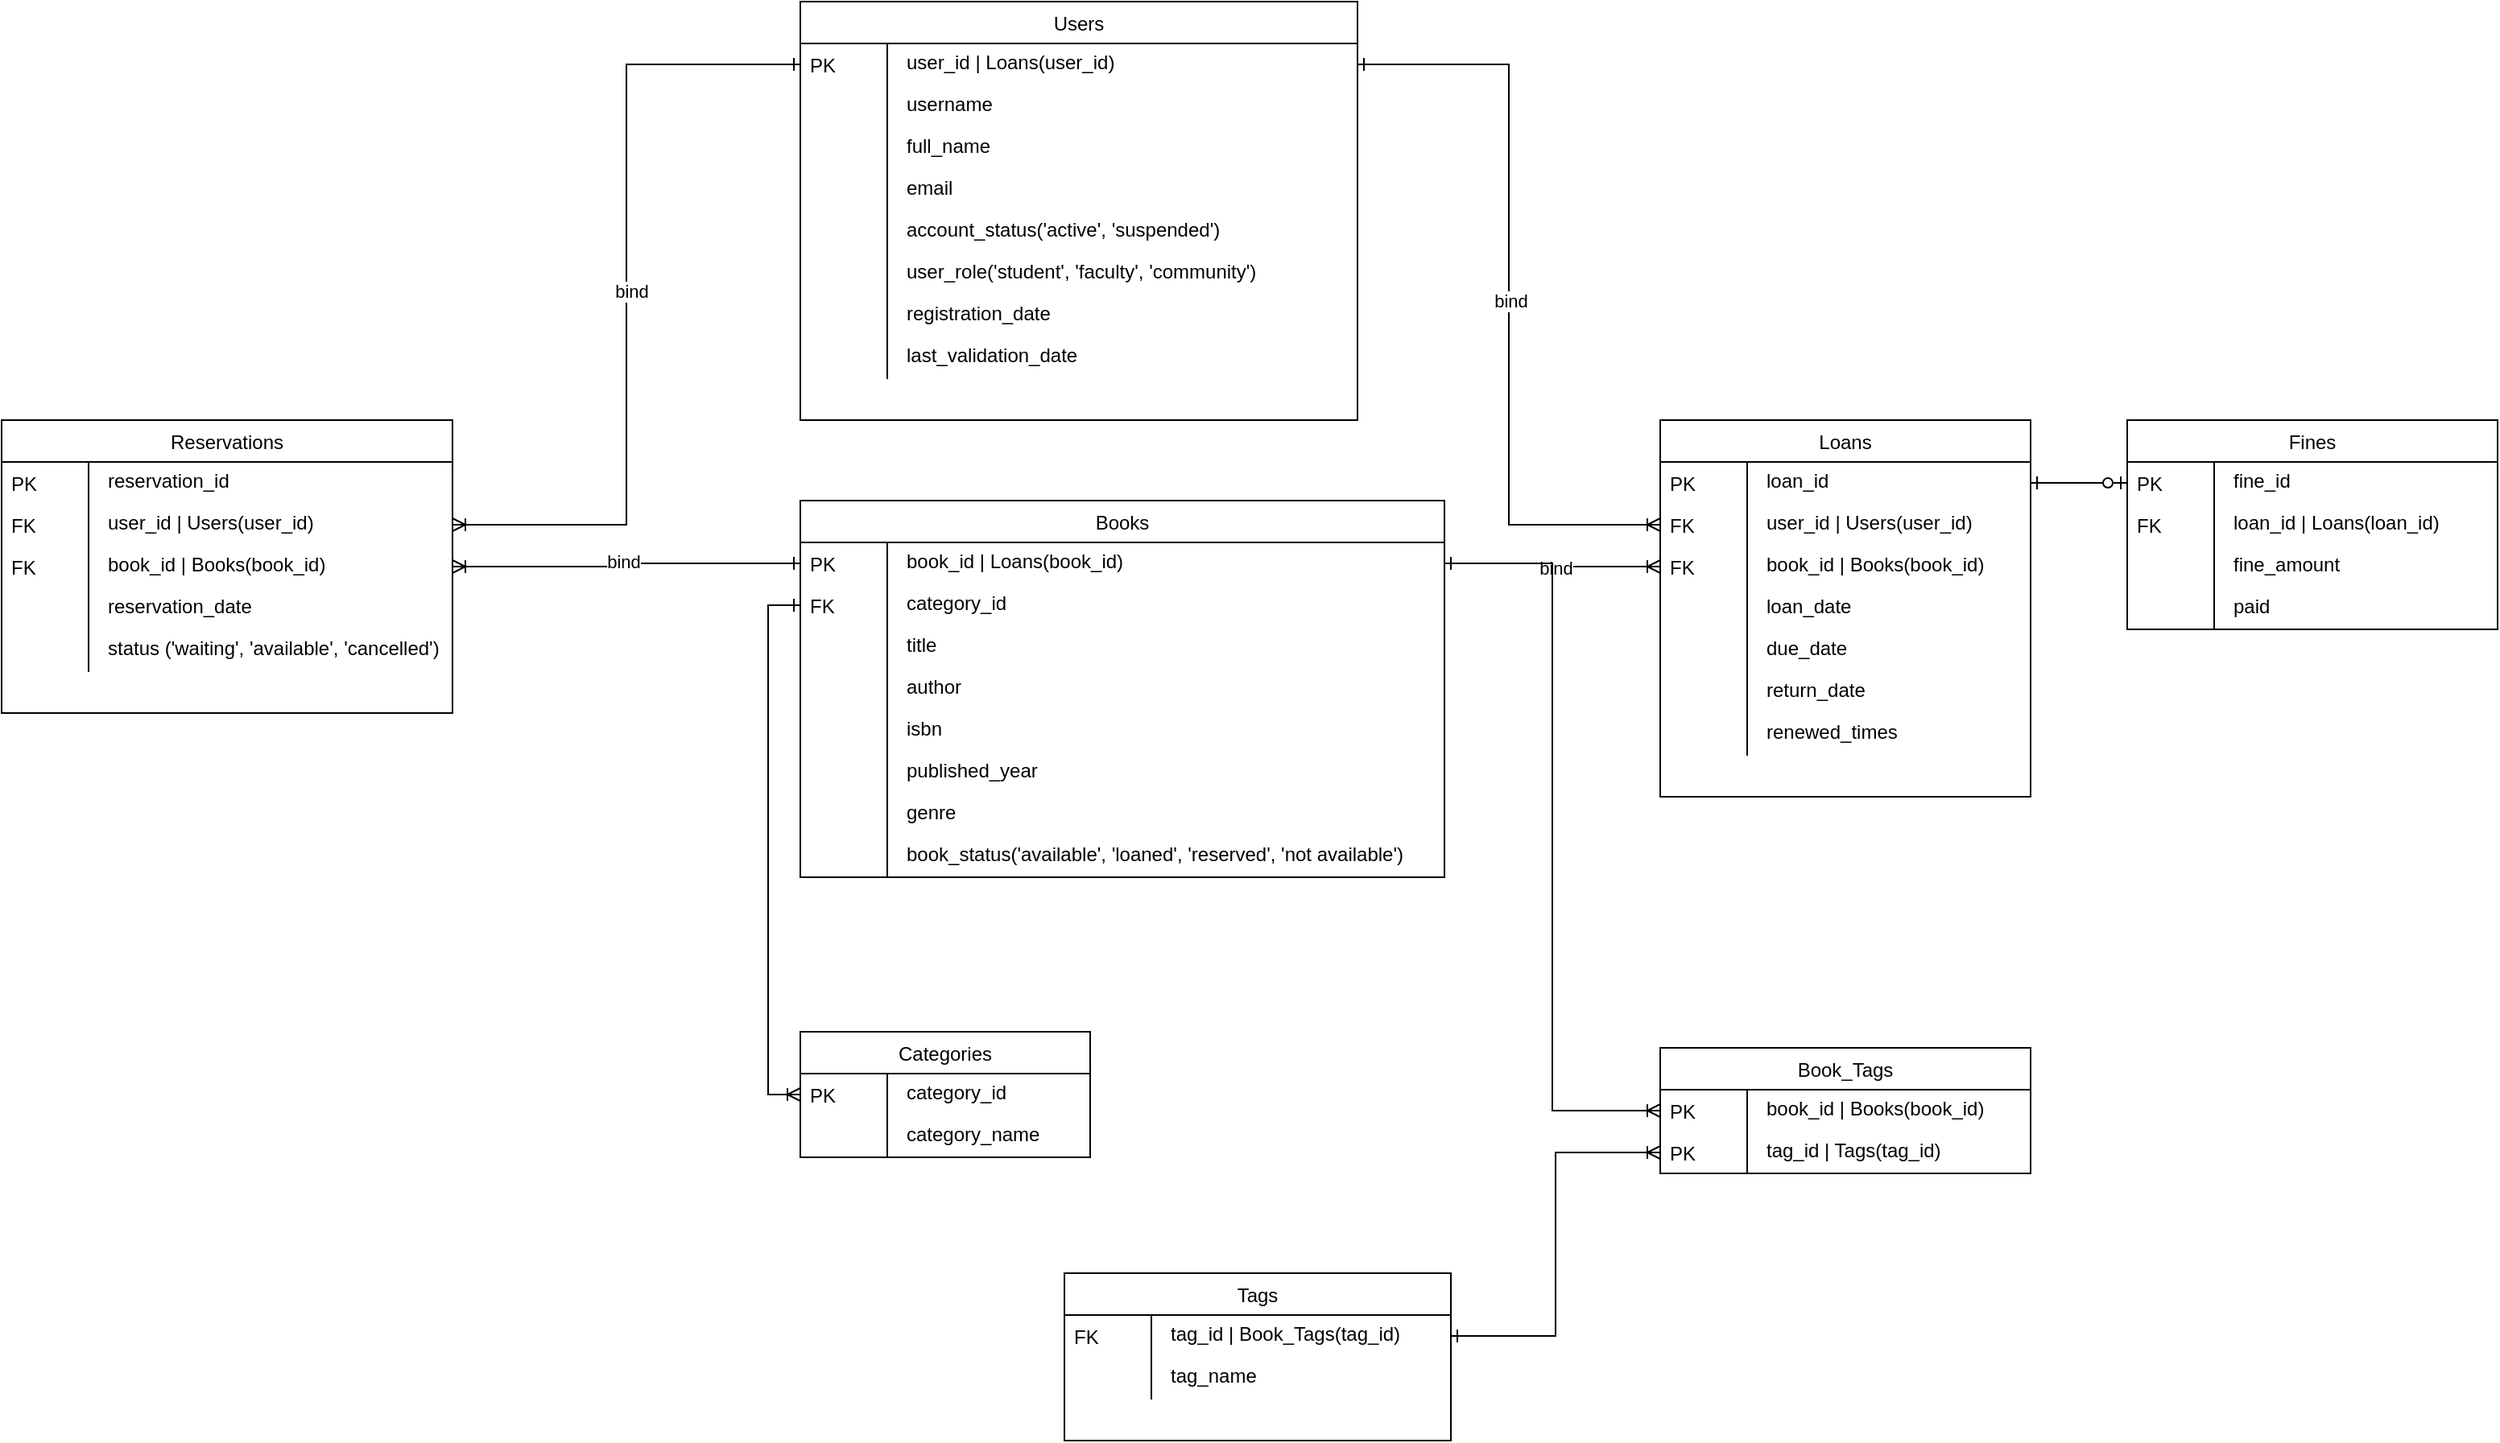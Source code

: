 <mxfile version="22.1.4" type="github">
  <diagram name="Page-1" id="wPOBaZBZE7tNI7YUTWre">
    <mxGraphModel dx="2874" dy="1925" grid="1" gridSize="10" guides="1" tooltips="1" connect="1" arrows="1" fold="1" page="1" pageScale="1" pageWidth="850" pageHeight="1100" math="0" shadow="0">
      <root>
        <mxCell id="0" />
        <mxCell id="1" parent="0" />
        <mxCell id="IFfx8L1EMS8ojiexpwJk-1" value="Users" style="swimlane;fontStyle=0;childLayout=stackLayout;horizontal=1;startSize=26;fillColor=default;horizontalStack=0;resizeParent=1;resizeLast=0;collapsible=1;marginBottom=0;swimlaneFillColor=default;align=center;" parent="1" vertex="1">
          <mxGeometry x="556" y="80" width="346" height="260" as="geometry" />
        </mxCell>
        <mxCell id="IFfx8L1EMS8ojiexpwJk-2" value="user_id | Loans(user_id)" style="shape=partialRectangle;top=0;left=0;right=0;bottom=0;align=left;verticalAlign=top;spacingTop=-2;fillColor=none;spacingLeft=64;spacingRight=4;overflow=hidden;rotatable=0;points=[[0,0.5],[1,0.5]];portConstraint=eastwest;dropTarget=0;" parent="IFfx8L1EMS8ojiexpwJk-1" vertex="1">
          <mxGeometry y="26" width="346" height="26" as="geometry" />
        </mxCell>
        <mxCell id="IFfx8L1EMS8ojiexpwJk-3" value="PK" style="shape=partialRectangle;top=0;left=0;bottom=0;fillColor=none;align=left;verticalAlign=middle;spacingLeft=4;spacingRight=4;overflow=hidden;rotatable=180;points=[];portConstraint=eastwest;part=1;" parent="IFfx8L1EMS8ojiexpwJk-2" vertex="1" connectable="0">
          <mxGeometry width="54" height="26" as="geometry" />
        </mxCell>
        <mxCell id="IFfx8L1EMS8ojiexpwJk-4" value="username" style="shape=partialRectangle;top=0;left=0;right=0;bottom=0;align=left;verticalAlign=top;spacingTop=-2;fillColor=none;spacingLeft=64;spacingRight=4;overflow=hidden;rotatable=0;points=[[0,0.5],[1,0.5]];portConstraint=eastwest;dropTarget=0;" parent="IFfx8L1EMS8ojiexpwJk-1" vertex="1">
          <mxGeometry y="52" width="346" height="26" as="geometry" />
        </mxCell>
        <mxCell id="IFfx8L1EMS8ojiexpwJk-5" value="" style="shape=partialRectangle;top=0;left=0;bottom=0;fillColor=none;align=left;verticalAlign=middle;spacingLeft=4;spacingRight=4;overflow=hidden;rotatable=180;points=[];portConstraint=eastwest;part=1;" parent="IFfx8L1EMS8ojiexpwJk-4" vertex="1" connectable="0">
          <mxGeometry width="54" height="26" as="geometry" />
        </mxCell>
        <mxCell id="IFfx8L1EMS8ojiexpwJk-6" value="full_name" style="shape=partialRectangle;top=0;left=0;right=0;bottom=0;align=left;verticalAlign=top;spacingTop=-2;fillColor=none;spacingLeft=64;spacingRight=4;overflow=hidden;rotatable=0;points=[[0,0.5],[1,0.5]];portConstraint=eastwest;dropTarget=0;" parent="IFfx8L1EMS8ojiexpwJk-1" vertex="1">
          <mxGeometry y="78" width="346" height="26" as="geometry" />
        </mxCell>
        <mxCell id="IFfx8L1EMS8ojiexpwJk-7" value="" style="shape=partialRectangle;top=0;left=0;bottom=0;fillColor=none;align=left;verticalAlign=middle;spacingLeft=4;spacingRight=4;overflow=hidden;rotatable=180;points=[];portConstraint=eastwest;part=1;" parent="IFfx8L1EMS8ojiexpwJk-6" vertex="1" connectable="0">
          <mxGeometry width="54" height="26" as="geometry" />
        </mxCell>
        <mxCell id="IFfx8L1EMS8ojiexpwJk-8" value="email" style="shape=partialRectangle;top=0;left=0;right=0;bottom=0;align=left;verticalAlign=top;spacingTop=-2;fillColor=none;spacingLeft=64;spacingRight=4;overflow=hidden;rotatable=0;points=[[0,0.5],[1,0.5]];portConstraint=eastwest;dropTarget=0;" parent="IFfx8L1EMS8ojiexpwJk-1" vertex="1">
          <mxGeometry y="104" width="346" height="26" as="geometry" />
        </mxCell>
        <mxCell id="IFfx8L1EMS8ojiexpwJk-9" value="" style="shape=partialRectangle;top=0;left=0;bottom=0;fillColor=none;align=left;verticalAlign=middle;spacingLeft=4;spacingRight=4;overflow=hidden;rotatable=180;points=[];portConstraint=eastwest;part=1;" parent="IFfx8L1EMS8ojiexpwJk-8" vertex="1" connectable="0">
          <mxGeometry width="54" height="26" as="geometry" />
        </mxCell>
        <mxCell id="IFfx8L1EMS8ojiexpwJk-10" value="account_status(&#39;active&#39;, &#39;suspended&#39;)" style="shape=partialRectangle;top=0;left=0;right=0;bottom=0;align=left;verticalAlign=top;spacingTop=-2;fillColor=none;spacingLeft=64;spacingRight=4;overflow=hidden;rotatable=0;points=[[0,0.5],[1,0.5]];portConstraint=eastwest;dropTarget=0;" parent="IFfx8L1EMS8ojiexpwJk-1" vertex="1">
          <mxGeometry y="130" width="346" height="26" as="geometry" />
        </mxCell>
        <mxCell id="IFfx8L1EMS8ojiexpwJk-11" value="" style="shape=partialRectangle;top=0;left=0;bottom=0;fillColor=none;align=left;verticalAlign=middle;spacingLeft=4;spacingRight=4;overflow=hidden;rotatable=180;points=[];portConstraint=eastwest;part=1;" parent="IFfx8L1EMS8ojiexpwJk-10" vertex="1" connectable="0">
          <mxGeometry width="54" height="26" as="geometry" />
        </mxCell>
        <mxCell id="IFfx8L1EMS8ojiexpwJk-12" value="user_role(&#39;student&#39;, &#39;faculty&#39;, &#39;community&#39;)" style="shape=partialRectangle;top=0;left=0;right=0;bottom=0;align=left;verticalAlign=top;spacingTop=-2;fillColor=none;spacingLeft=64;spacingRight=4;overflow=hidden;rotatable=0;points=[[0,0.5],[1,0.5]];portConstraint=eastwest;dropTarget=0;" parent="IFfx8L1EMS8ojiexpwJk-1" vertex="1">
          <mxGeometry y="156" width="346" height="26" as="geometry" />
        </mxCell>
        <mxCell id="IFfx8L1EMS8ojiexpwJk-13" value="" style="shape=partialRectangle;top=0;left=0;bottom=0;fillColor=none;align=left;verticalAlign=middle;spacingLeft=4;spacingRight=4;overflow=hidden;rotatable=180;points=[];portConstraint=eastwest;part=1;" parent="IFfx8L1EMS8ojiexpwJk-12" vertex="1" connectable="0">
          <mxGeometry width="54" height="26" as="geometry" />
        </mxCell>
        <mxCell id="IFfx8L1EMS8ojiexpwJk-14" value="registration_date" style="shape=partialRectangle;top=0;left=0;right=0;bottom=0;align=left;verticalAlign=top;spacingTop=-2;fillColor=none;spacingLeft=64;spacingRight=4;overflow=hidden;rotatable=0;points=[[0,0.5],[1,0.5]];portConstraint=eastwest;dropTarget=0;" parent="IFfx8L1EMS8ojiexpwJk-1" vertex="1">
          <mxGeometry y="182" width="346" height="26" as="geometry" />
        </mxCell>
        <mxCell id="IFfx8L1EMS8ojiexpwJk-15" value="" style="shape=partialRectangle;top=0;left=0;bottom=0;fillColor=none;align=left;verticalAlign=middle;spacingLeft=4;spacingRight=4;overflow=hidden;rotatable=180;points=[];portConstraint=eastwest;part=1;" parent="IFfx8L1EMS8ojiexpwJk-14" vertex="1" connectable="0">
          <mxGeometry width="54" height="26" as="geometry" />
        </mxCell>
        <mxCell id="IFfx8L1EMS8ojiexpwJk-16" value="last_validation_date" style="shape=partialRectangle;top=0;left=0;right=0;bottom=0;align=left;verticalAlign=top;spacingTop=-2;fillColor=none;spacingLeft=64;spacingRight=4;overflow=hidden;rotatable=0;points=[[0,0.5],[1,0.5]];portConstraint=eastwest;dropTarget=0;" parent="IFfx8L1EMS8ojiexpwJk-1" vertex="1">
          <mxGeometry y="208" width="346" height="26" as="geometry" />
        </mxCell>
        <mxCell id="IFfx8L1EMS8ojiexpwJk-17" value="" style="shape=partialRectangle;top=0;left=0;bottom=0;fillColor=none;align=left;verticalAlign=middle;spacingLeft=4;spacingRight=4;overflow=hidden;rotatable=180;points=[];portConstraint=eastwest;part=1;" parent="IFfx8L1EMS8ojiexpwJk-16" vertex="1" connectable="0">
          <mxGeometry width="54" height="26" as="geometry" />
        </mxCell>
        <mxCell id="IFfx8L1EMS8ojiexpwJk-20" value="Books" style="swimlane;fontStyle=0;childLayout=stackLayout;horizontal=1;startSize=26;fillColor=default;horizontalStack=0;resizeParent=1;resizeLast=0;collapsible=1;marginBottom=0;swimlaneFillColor=default;align=center;" parent="1" vertex="1">
          <mxGeometry x="556" y="390" width="400" height="234" as="geometry" />
        </mxCell>
        <mxCell id="IFfx8L1EMS8ojiexpwJk-21" value="book_id | Loans(book_id)" style="shape=partialRectangle;top=0;left=0;right=0;bottom=0;align=left;verticalAlign=top;spacingTop=-2;fillColor=none;spacingLeft=64;spacingRight=4;overflow=hidden;rotatable=0;points=[[0,0.5],[1,0.5]];portConstraint=eastwest;dropTarget=0;" parent="IFfx8L1EMS8ojiexpwJk-20" vertex="1">
          <mxGeometry y="26" width="400" height="26" as="geometry" />
        </mxCell>
        <mxCell id="IFfx8L1EMS8ojiexpwJk-22" value="PK" style="shape=partialRectangle;top=0;left=0;bottom=0;fillColor=none;align=left;verticalAlign=middle;spacingLeft=4;spacingRight=4;overflow=hidden;rotatable=180;points=[];portConstraint=eastwest;part=1;" parent="IFfx8L1EMS8ojiexpwJk-21" vertex="1" connectable="0">
          <mxGeometry width="54" height="26" as="geometry" />
        </mxCell>
        <mxCell id="PrtX7hDFaPL1FRTSaG6n-14" value="category_id" style="shape=partialRectangle;top=0;left=0;right=0;bottom=0;align=left;verticalAlign=top;spacingTop=-2;fillColor=none;spacingLeft=64;spacingRight=4;overflow=hidden;rotatable=0;points=[[0,0.5],[1,0.5]];portConstraint=eastwest;dropTarget=0;" vertex="1" parent="IFfx8L1EMS8ojiexpwJk-20">
          <mxGeometry y="52" width="400" height="26" as="geometry" />
        </mxCell>
        <mxCell id="PrtX7hDFaPL1FRTSaG6n-15" value="FK" style="shape=partialRectangle;top=0;left=0;bottom=0;fillColor=none;align=left;verticalAlign=middle;spacingLeft=4;spacingRight=4;overflow=hidden;rotatable=180;points=[];portConstraint=eastwest;part=1;" vertex="1" connectable="0" parent="PrtX7hDFaPL1FRTSaG6n-14">
          <mxGeometry width="54" height="26" as="geometry" />
        </mxCell>
        <mxCell id="IFfx8L1EMS8ojiexpwJk-23" value="title" style="shape=partialRectangle;top=0;left=0;right=0;bottom=0;align=left;verticalAlign=top;spacingTop=-2;fillColor=none;spacingLeft=64;spacingRight=4;overflow=hidden;rotatable=0;points=[[0,0.5],[1,0.5]];portConstraint=eastwest;dropTarget=0;" parent="IFfx8L1EMS8ojiexpwJk-20" vertex="1">
          <mxGeometry y="78" width="400" height="26" as="geometry" />
        </mxCell>
        <mxCell id="IFfx8L1EMS8ojiexpwJk-24" value="" style="shape=partialRectangle;top=0;left=0;bottom=0;fillColor=none;align=left;verticalAlign=middle;spacingLeft=4;spacingRight=4;overflow=hidden;rotatable=180;points=[];portConstraint=eastwest;part=1;" parent="IFfx8L1EMS8ojiexpwJk-23" vertex="1" connectable="0">
          <mxGeometry width="54" height="26" as="geometry" />
        </mxCell>
        <mxCell id="IFfx8L1EMS8ojiexpwJk-25" value="author" style="shape=partialRectangle;top=0;left=0;right=0;bottom=0;align=left;verticalAlign=top;spacingTop=-2;fillColor=none;spacingLeft=64;spacingRight=4;overflow=hidden;rotatable=0;points=[[0,0.5],[1,0.5]];portConstraint=eastwest;dropTarget=0;" parent="IFfx8L1EMS8ojiexpwJk-20" vertex="1">
          <mxGeometry y="104" width="400" height="26" as="geometry" />
        </mxCell>
        <mxCell id="IFfx8L1EMS8ojiexpwJk-26" value="" style="shape=partialRectangle;top=0;left=0;bottom=0;fillColor=none;align=left;verticalAlign=middle;spacingLeft=4;spacingRight=4;overflow=hidden;rotatable=180;points=[];portConstraint=eastwest;part=1;" parent="IFfx8L1EMS8ojiexpwJk-25" vertex="1" connectable="0">
          <mxGeometry width="54" height="26" as="geometry" />
        </mxCell>
        <mxCell id="IFfx8L1EMS8ojiexpwJk-27" value="isbn" style="shape=partialRectangle;top=0;left=0;right=0;bottom=0;align=left;verticalAlign=top;spacingTop=-2;fillColor=none;spacingLeft=64;spacingRight=4;overflow=hidden;rotatable=0;points=[[0,0.5],[1,0.5]];portConstraint=eastwest;dropTarget=0;" parent="IFfx8L1EMS8ojiexpwJk-20" vertex="1">
          <mxGeometry y="130" width="400" height="26" as="geometry" />
        </mxCell>
        <mxCell id="IFfx8L1EMS8ojiexpwJk-28" value="" style="shape=partialRectangle;top=0;left=0;bottom=0;fillColor=none;align=left;verticalAlign=middle;spacingLeft=4;spacingRight=4;overflow=hidden;rotatable=180;points=[];portConstraint=eastwest;part=1;" parent="IFfx8L1EMS8ojiexpwJk-27" vertex="1" connectable="0">
          <mxGeometry width="54" height="26" as="geometry" />
        </mxCell>
        <mxCell id="IFfx8L1EMS8ojiexpwJk-29" value="published_year" style="shape=partialRectangle;top=0;left=0;right=0;bottom=0;align=left;verticalAlign=top;spacingTop=-2;fillColor=none;spacingLeft=64;spacingRight=4;overflow=hidden;rotatable=0;points=[[0,0.5],[1,0.5]];portConstraint=eastwest;dropTarget=0;" parent="IFfx8L1EMS8ojiexpwJk-20" vertex="1">
          <mxGeometry y="156" width="400" height="26" as="geometry" />
        </mxCell>
        <mxCell id="IFfx8L1EMS8ojiexpwJk-30" value="" style="shape=partialRectangle;top=0;left=0;bottom=0;fillColor=none;align=left;verticalAlign=middle;spacingLeft=4;spacingRight=4;overflow=hidden;rotatable=180;points=[];portConstraint=eastwest;part=1;" parent="IFfx8L1EMS8ojiexpwJk-29" vertex="1" connectable="0">
          <mxGeometry width="54" height="26" as="geometry" />
        </mxCell>
        <mxCell id="IFfx8L1EMS8ojiexpwJk-31" value="genre" style="shape=partialRectangle;top=0;left=0;right=0;bottom=0;align=left;verticalAlign=top;spacingTop=-2;fillColor=none;spacingLeft=64;spacingRight=4;overflow=hidden;rotatable=0;points=[[0,0.5],[1,0.5]];portConstraint=eastwest;dropTarget=0;" parent="IFfx8L1EMS8ojiexpwJk-20" vertex="1">
          <mxGeometry y="182" width="400" height="26" as="geometry" />
        </mxCell>
        <mxCell id="IFfx8L1EMS8ojiexpwJk-32" value="" style="shape=partialRectangle;top=0;left=0;bottom=0;fillColor=none;align=left;verticalAlign=middle;spacingLeft=4;spacingRight=4;overflow=hidden;rotatable=180;points=[];portConstraint=eastwest;part=1;" parent="IFfx8L1EMS8ojiexpwJk-31" vertex="1" connectable="0">
          <mxGeometry width="54" height="26" as="geometry" />
        </mxCell>
        <mxCell id="IFfx8L1EMS8ojiexpwJk-33" value="book_status(&#39;available&#39;, &#39;loaned&#39;, &#39;reserved&#39;, &#39;not available&#39;)" style="shape=partialRectangle;top=0;left=0;right=0;bottom=0;align=left;verticalAlign=top;spacingTop=-2;fillColor=none;spacingLeft=64;spacingRight=4;overflow=hidden;rotatable=0;points=[[0,0.5],[1,0.5]];portConstraint=eastwest;dropTarget=0;" parent="IFfx8L1EMS8ojiexpwJk-20" vertex="1">
          <mxGeometry y="208" width="400" height="26" as="geometry" />
        </mxCell>
        <mxCell id="IFfx8L1EMS8ojiexpwJk-34" value="" style="shape=partialRectangle;top=0;left=0;bottom=0;fillColor=none;align=left;verticalAlign=middle;spacingLeft=4;spacingRight=4;overflow=hidden;rotatable=180;points=[];portConstraint=eastwest;part=1;" parent="IFfx8L1EMS8ojiexpwJk-33" vertex="1" connectable="0">
          <mxGeometry width="54" height="26" as="geometry" />
        </mxCell>
        <mxCell id="IFfx8L1EMS8ojiexpwJk-37" value="Loans" style="swimlane;fontStyle=0;childLayout=stackLayout;horizontal=1;startSize=26;fillColor=default;horizontalStack=0;resizeParent=1;resizeLast=0;collapsible=1;marginBottom=0;swimlaneFillColor=default;align=center;" parent="1" vertex="1">
          <mxGeometry x="1090" y="340" width="230" height="234" as="geometry" />
        </mxCell>
        <mxCell id="IFfx8L1EMS8ojiexpwJk-38" value="loan_id" style="shape=partialRectangle;top=0;left=0;right=0;bottom=0;align=left;verticalAlign=top;spacingTop=-2;fillColor=none;spacingLeft=64;spacingRight=4;overflow=hidden;rotatable=0;points=[[0,0.5],[1,0.5]];portConstraint=eastwest;dropTarget=0;" parent="IFfx8L1EMS8ojiexpwJk-37" vertex="1">
          <mxGeometry y="26" width="230" height="26" as="geometry" />
        </mxCell>
        <mxCell id="IFfx8L1EMS8ojiexpwJk-39" value="PK" style="shape=partialRectangle;top=0;left=0;bottom=0;fillColor=none;align=left;verticalAlign=middle;spacingLeft=4;spacingRight=4;overflow=hidden;rotatable=180;points=[];portConstraint=eastwest;part=1;" parent="IFfx8L1EMS8ojiexpwJk-38" vertex="1" connectable="0">
          <mxGeometry width="54" height="26" as="geometry" />
        </mxCell>
        <mxCell id="IFfx8L1EMS8ojiexpwJk-40" value="user_id | Users(user_id)" style="shape=partialRectangle;top=0;left=0;right=0;bottom=0;align=left;verticalAlign=top;spacingTop=-2;fillColor=none;spacingLeft=64;spacingRight=4;overflow=hidden;rotatable=0;points=[[0,0.5],[1,0.5]];portConstraint=eastwest;dropTarget=0;" parent="IFfx8L1EMS8ojiexpwJk-37" vertex="1">
          <mxGeometry y="52" width="230" height="26" as="geometry" />
        </mxCell>
        <mxCell id="IFfx8L1EMS8ojiexpwJk-41" value="FK" style="shape=partialRectangle;top=0;left=0;bottom=0;fillColor=none;align=left;verticalAlign=middle;spacingLeft=4;spacingRight=4;overflow=hidden;rotatable=180;points=[];portConstraint=eastwest;part=1;" parent="IFfx8L1EMS8ojiexpwJk-40" vertex="1" connectable="0">
          <mxGeometry width="54" height="26" as="geometry" />
        </mxCell>
        <mxCell id="IFfx8L1EMS8ojiexpwJk-42" value="book_id | Books(book_id)" style="shape=partialRectangle;top=0;left=0;right=0;bottom=0;align=left;verticalAlign=top;spacingTop=-2;fillColor=none;spacingLeft=64;spacingRight=4;overflow=hidden;rotatable=0;points=[[0,0.5],[1,0.5]];portConstraint=eastwest;dropTarget=0;" parent="IFfx8L1EMS8ojiexpwJk-37" vertex="1">
          <mxGeometry y="78" width="230" height="26" as="geometry" />
        </mxCell>
        <mxCell id="IFfx8L1EMS8ojiexpwJk-43" value="FK" style="shape=partialRectangle;top=0;left=0;bottom=0;fillColor=none;align=left;verticalAlign=middle;spacingLeft=4;spacingRight=4;overflow=hidden;rotatable=180;points=[];portConstraint=eastwest;part=1;" parent="IFfx8L1EMS8ojiexpwJk-42" vertex="1" connectable="0">
          <mxGeometry width="54" height="26" as="geometry" />
        </mxCell>
        <mxCell id="IFfx8L1EMS8ojiexpwJk-44" value="loan_date" style="shape=partialRectangle;top=0;left=0;right=0;bottom=0;align=left;verticalAlign=top;spacingTop=-2;fillColor=none;spacingLeft=64;spacingRight=4;overflow=hidden;rotatable=0;points=[[0,0.5],[1,0.5]];portConstraint=eastwest;dropTarget=0;" parent="IFfx8L1EMS8ojiexpwJk-37" vertex="1">
          <mxGeometry y="104" width="230" height="26" as="geometry" />
        </mxCell>
        <mxCell id="IFfx8L1EMS8ojiexpwJk-45" value="" style="shape=partialRectangle;top=0;left=0;bottom=0;fillColor=none;align=left;verticalAlign=middle;spacingLeft=4;spacingRight=4;overflow=hidden;rotatable=180;points=[];portConstraint=eastwest;part=1;" parent="IFfx8L1EMS8ojiexpwJk-44" vertex="1" connectable="0">
          <mxGeometry width="54" height="26" as="geometry" />
        </mxCell>
        <mxCell id="IFfx8L1EMS8ojiexpwJk-46" value="due_date" style="shape=partialRectangle;top=0;left=0;right=0;bottom=0;align=left;verticalAlign=top;spacingTop=-2;fillColor=none;spacingLeft=64;spacingRight=4;overflow=hidden;rotatable=0;points=[[0,0.5],[1,0.5]];portConstraint=eastwest;dropTarget=0;" parent="IFfx8L1EMS8ojiexpwJk-37" vertex="1">
          <mxGeometry y="130" width="230" height="26" as="geometry" />
        </mxCell>
        <mxCell id="IFfx8L1EMS8ojiexpwJk-47" value="" style="shape=partialRectangle;top=0;left=0;bottom=0;fillColor=none;align=left;verticalAlign=middle;spacingLeft=4;spacingRight=4;overflow=hidden;rotatable=180;points=[];portConstraint=eastwest;part=1;" parent="IFfx8L1EMS8ojiexpwJk-46" vertex="1" connectable="0">
          <mxGeometry width="54" height="26" as="geometry" />
        </mxCell>
        <mxCell id="IFfx8L1EMS8ojiexpwJk-48" value="return_date" style="shape=partialRectangle;top=0;left=0;right=0;bottom=0;align=left;verticalAlign=top;spacingTop=-2;fillColor=none;spacingLeft=64;spacingRight=4;overflow=hidden;rotatable=0;points=[[0,0.5],[1,0.5]];portConstraint=eastwest;dropTarget=0;" parent="IFfx8L1EMS8ojiexpwJk-37" vertex="1">
          <mxGeometry y="156" width="230" height="26" as="geometry" />
        </mxCell>
        <mxCell id="IFfx8L1EMS8ojiexpwJk-49" value="" style="shape=partialRectangle;top=0;left=0;bottom=0;fillColor=none;align=left;verticalAlign=middle;spacingLeft=4;spacingRight=4;overflow=hidden;rotatable=180;points=[];portConstraint=eastwest;part=1;" parent="IFfx8L1EMS8ojiexpwJk-48" vertex="1" connectable="0">
          <mxGeometry width="54" height="26" as="geometry" />
        </mxCell>
        <mxCell id="IFfx8L1EMS8ojiexpwJk-50" value="renewed_times" style="shape=partialRectangle;top=0;left=0;right=0;bottom=0;align=left;verticalAlign=top;spacingTop=-2;fillColor=none;spacingLeft=64;spacingRight=4;overflow=hidden;rotatable=0;points=[[0,0.5],[1,0.5]];portConstraint=eastwest;dropTarget=0;" parent="IFfx8L1EMS8ojiexpwJk-37" vertex="1">
          <mxGeometry y="182" width="230" height="26" as="geometry" />
        </mxCell>
        <mxCell id="IFfx8L1EMS8ojiexpwJk-51" value="" style="shape=partialRectangle;top=0;left=0;bottom=0;fillColor=none;align=left;verticalAlign=middle;spacingLeft=4;spacingRight=4;overflow=hidden;rotatable=180;points=[];portConstraint=eastwest;part=1;" parent="IFfx8L1EMS8ojiexpwJk-50" vertex="1" connectable="0">
          <mxGeometry width="54" height="26" as="geometry" />
        </mxCell>
        <mxCell id="IFfx8L1EMS8ojiexpwJk-54" value="Reservations" style="swimlane;fontStyle=0;childLayout=stackLayout;horizontal=1;startSize=26;fillColor=default;horizontalStack=0;resizeParent=1;resizeLast=0;collapsible=1;marginBottom=0;swimlaneFillColor=default;align=center;" parent="1" vertex="1">
          <mxGeometry x="60" y="340" width="280" height="182" as="geometry" />
        </mxCell>
        <mxCell id="IFfx8L1EMS8ojiexpwJk-55" value="reservation_id" style="shape=partialRectangle;top=0;left=0;right=0;bottom=0;align=left;verticalAlign=top;spacingTop=-2;fillColor=none;spacingLeft=64;spacingRight=4;overflow=hidden;rotatable=0;points=[[0,0.5],[1,0.5]];portConstraint=eastwest;dropTarget=0;" parent="IFfx8L1EMS8ojiexpwJk-54" vertex="1">
          <mxGeometry y="26" width="280" height="26" as="geometry" />
        </mxCell>
        <mxCell id="IFfx8L1EMS8ojiexpwJk-56" value="PK" style="shape=partialRectangle;top=0;left=0;bottom=0;fillColor=none;align=left;verticalAlign=middle;spacingLeft=4;spacingRight=4;overflow=hidden;rotatable=180;points=[];portConstraint=eastwest;part=1;" parent="IFfx8L1EMS8ojiexpwJk-55" vertex="1" connectable="0">
          <mxGeometry width="54" height="26" as="geometry" />
        </mxCell>
        <mxCell id="IFfx8L1EMS8ojiexpwJk-57" value="user_id | Users(user_id)" style="shape=partialRectangle;top=0;left=0;right=0;bottom=0;align=left;verticalAlign=top;spacingTop=-2;fillColor=none;spacingLeft=64;spacingRight=4;overflow=hidden;rotatable=0;points=[[0,0.5],[1,0.5]];portConstraint=eastwest;dropTarget=0;" parent="IFfx8L1EMS8ojiexpwJk-54" vertex="1">
          <mxGeometry y="52" width="280" height="26" as="geometry" />
        </mxCell>
        <mxCell id="IFfx8L1EMS8ojiexpwJk-58" value="FK" style="shape=partialRectangle;top=0;left=0;bottom=0;fillColor=none;align=left;verticalAlign=middle;spacingLeft=4;spacingRight=4;overflow=hidden;rotatable=180;points=[];portConstraint=eastwest;part=1;" parent="IFfx8L1EMS8ojiexpwJk-57" vertex="1" connectable="0">
          <mxGeometry width="54" height="26" as="geometry" />
        </mxCell>
        <mxCell id="IFfx8L1EMS8ojiexpwJk-59" value="book_id | Books(book_id)" style="shape=partialRectangle;top=0;left=0;right=0;bottom=0;align=left;verticalAlign=top;spacingTop=-2;fillColor=none;spacingLeft=64;spacingRight=4;overflow=hidden;rotatable=0;points=[[0,0.5],[1,0.5]];portConstraint=eastwest;dropTarget=0;" parent="IFfx8L1EMS8ojiexpwJk-54" vertex="1">
          <mxGeometry y="78" width="280" height="26" as="geometry" />
        </mxCell>
        <mxCell id="IFfx8L1EMS8ojiexpwJk-60" value="FK" style="shape=partialRectangle;top=0;left=0;bottom=0;fillColor=none;align=left;verticalAlign=middle;spacingLeft=4;spacingRight=4;overflow=hidden;rotatable=180;points=[];portConstraint=eastwest;part=1;" parent="IFfx8L1EMS8ojiexpwJk-59" vertex="1" connectable="0">
          <mxGeometry width="54" height="26" as="geometry" />
        </mxCell>
        <mxCell id="IFfx8L1EMS8ojiexpwJk-61" value="reservation_date" style="shape=partialRectangle;top=0;left=0;right=0;bottom=0;align=left;verticalAlign=top;spacingTop=-2;fillColor=none;spacingLeft=64;spacingRight=4;overflow=hidden;rotatable=0;points=[[0,0.5],[1,0.5]];portConstraint=eastwest;dropTarget=0;" parent="IFfx8L1EMS8ojiexpwJk-54" vertex="1">
          <mxGeometry y="104" width="280" height="26" as="geometry" />
        </mxCell>
        <mxCell id="IFfx8L1EMS8ojiexpwJk-62" value="" style="shape=partialRectangle;top=0;left=0;bottom=0;fillColor=none;align=left;verticalAlign=middle;spacingLeft=4;spacingRight=4;overflow=hidden;rotatable=180;points=[];portConstraint=eastwest;part=1;" parent="IFfx8L1EMS8ojiexpwJk-61" vertex="1" connectable="0">
          <mxGeometry width="54" height="26" as="geometry" />
        </mxCell>
        <mxCell id="IFfx8L1EMS8ojiexpwJk-63" value="status (&#39;waiting&#39;, &#39;available&#39;, &#39;cancelled&#39;)" style="shape=partialRectangle;top=0;left=0;right=0;bottom=0;align=left;verticalAlign=top;spacingTop=-2;fillColor=none;spacingLeft=64;spacingRight=4;overflow=hidden;rotatable=0;points=[[0,0.5],[1,0.5]];portConstraint=eastwest;dropTarget=0;" parent="IFfx8L1EMS8ojiexpwJk-54" vertex="1">
          <mxGeometry y="130" width="280" height="26" as="geometry" />
        </mxCell>
        <mxCell id="IFfx8L1EMS8ojiexpwJk-64" value="" style="shape=partialRectangle;top=0;left=0;bottom=0;fillColor=none;align=left;verticalAlign=middle;spacingLeft=4;spacingRight=4;overflow=hidden;rotatable=180;points=[];portConstraint=eastwest;part=1;" parent="IFfx8L1EMS8ojiexpwJk-63" vertex="1" connectable="0">
          <mxGeometry width="54" height="26" as="geometry" />
        </mxCell>
        <mxCell id="IFfx8L1EMS8ojiexpwJk-67" value="Fines" style="swimlane;fontStyle=0;childLayout=stackLayout;horizontal=1;startSize=26;fillColor=default;horizontalStack=0;resizeParent=1;resizeLast=0;collapsible=1;marginBottom=0;swimlaneFillColor=default;align=center;" parent="1" vertex="1">
          <mxGeometry x="1380" y="340" width="230" height="130" as="geometry" />
        </mxCell>
        <mxCell id="IFfx8L1EMS8ojiexpwJk-68" value="fine_id" style="shape=partialRectangle;top=0;left=0;right=0;bottom=0;align=left;verticalAlign=top;spacingTop=-2;fillColor=none;spacingLeft=64;spacingRight=4;overflow=hidden;rotatable=0;points=[[0,0.5],[1,0.5]];portConstraint=eastwest;dropTarget=0;" parent="IFfx8L1EMS8ojiexpwJk-67" vertex="1">
          <mxGeometry y="26" width="230" height="26" as="geometry" />
        </mxCell>
        <mxCell id="IFfx8L1EMS8ojiexpwJk-69" value="PK" style="shape=partialRectangle;top=0;left=0;bottom=0;fillColor=none;align=left;verticalAlign=middle;spacingLeft=4;spacingRight=4;overflow=hidden;rotatable=180;points=[];portConstraint=eastwest;part=1;" parent="IFfx8L1EMS8ojiexpwJk-68" vertex="1" connectable="0">
          <mxGeometry width="54" height="26" as="geometry" />
        </mxCell>
        <mxCell id="IFfx8L1EMS8ojiexpwJk-70" value="loan_id | Loans(loan_id)" style="shape=partialRectangle;top=0;left=0;right=0;bottom=0;align=left;verticalAlign=top;spacingTop=-2;fillColor=none;spacingLeft=64;spacingRight=4;overflow=hidden;rotatable=0;points=[[0,0.5],[1,0.5]];portConstraint=eastwest;dropTarget=0;" parent="IFfx8L1EMS8ojiexpwJk-67" vertex="1">
          <mxGeometry y="52" width="230" height="26" as="geometry" />
        </mxCell>
        <mxCell id="IFfx8L1EMS8ojiexpwJk-71" value="FK" style="shape=partialRectangle;top=0;left=0;bottom=0;fillColor=none;align=left;verticalAlign=middle;spacingLeft=4;spacingRight=4;overflow=hidden;rotatable=180;points=[];portConstraint=eastwest;part=1;" parent="IFfx8L1EMS8ojiexpwJk-70" vertex="1" connectable="0">
          <mxGeometry width="54" height="26" as="geometry" />
        </mxCell>
        <mxCell id="IFfx8L1EMS8ojiexpwJk-72" value="fine_amount" style="shape=partialRectangle;top=0;left=0;right=0;bottom=0;align=left;verticalAlign=top;spacingTop=-2;fillColor=none;spacingLeft=64;spacingRight=4;overflow=hidden;rotatable=0;points=[[0,0.5],[1,0.5]];portConstraint=eastwest;dropTarget=0;" parent="IFfx8L1EMS8ojiexpwJk-67" vertex="1">
          <mxGeometry y="78" width="230" height="26" as="geometry" />
        </mxCell>
        <mxCell id="IFfx8L1EMS8ojiexpwJk-73" value="" style="shape=partialRectangle;top=0;left=0;bottom=0;fillColor=none;align=left;verticalAlign=middle;spacingLeft=4;spacingRight=4;overflow=hidden;rotatable=180;points=[];portConstraint=eastwest;part=1;" parent="IFfx8L1EMS8ojiexpwJk-72" vertex="1" connectable="0">
          <mxGeometry width="54" height="26" as="geometry" />
        </mxCell>
        <mxCell id="IFfx8L1EMS8ojiexpwJk-74" value="paid" style="shape=partialRectangle;top=0;left=0;right=0;bottom=0;align=left;verticalAlign=top;spacingTop=-2;fillColor=none;spacingLeft=64;spacingRight=4;overflow=hidden;rotatable=0;points=[[0,0.5],[1,0.5]];portConstraint=eastwest;dropTarget=0;" parent="IFfx8L1EMS8ojiexpwJk-67" vertex="1">
          <mxGeometry y="104" width="230" height="26" as="geometry" />
        </mxCell>
        <mxCell id="IFfx8L1EMS8ojiexpwJk-75" value="" style="shape=partialRectangle;top=0;left=0;bottom=0;fillColor=none;align=left;verticalAlign=middle;spacingLeft=4;spacingRight=4;overflow=hidden;rotatable=180;points=[];portConstraint=eastwest;part=1;" parent="IFfx8L1EMS8ojiexpwJk-74" vertex="1" connectable="0">
          <mxGeometry width="54" height="26" as="geometry" />
        </mxCell>
        <mxCell id="PrtX7hDFaPL1FRTSaG6n-1" style="edgeStyle=orthogonalEdgeStyle;rounded=0;orthogonalLoop=1;jettySize=auto;html=1;exitX=1;exitY=0.5;exitDx=0;exitDy=0;startArrow=ERone;startFill=0;endArrow=ERzeroToOne;endFill=0;" edge="1" parent="1" source="IFfx8L1EMS8ojiexpwJk-38" target="IFfx8L1EMS8ojiexpwJk-68">
          <mxGeometry relative="1" as="geometry" />
        </mxCell>
        <mxCell id="PrtX7hDFaPL1FRTSaG6n-3" style="edgeStyle=orthogonalEdgeStyle;rounded=0;orthogonalLoop=1;jettySize=auto;html=1;exitX=1;exitY=0.5;exitDx=0;exitDy=0;endArrow=ERone;endFill=0;startArrow=ERoneToMany;startFill=0;" edge="1" parent="1" source="IFfx8L1EMS8ojiexpwJk-57" target="IFfx8L1EMS8ojiexpwJk-2">
          <mxGeometry relative="1" as="geometry" />
        </mxCell>
        <mxCell id="PrtX7hDFaPL1FRTSaG6n-10" value="bind" style="edgeLabel;html=1;align=center;verticalAlign=middle;resizable=0;points=[];" vertex="1" connectable="0" parent="PrtX7hDFaPL1FRTSaG6n-3">
          <mxGeometry x="0.01" y="-3" relative="1" as="geometry">
            <mxPoint as="offset" />
          </mxGeometry>
        </mxCell>
        <mxCell id="PrtX7hDFaPL1FRTSaG6n-4" style="edgeStyle=orthogonalEdgeStyle;rounded=0;orthogonalLoop=1;jettySize=auto;html=1;exitX=1;exitY=0.5;exitDx=0;exitDy=0;entryX=0;entryY=0.5;entryDx=0;entryDy=0;endArrow=ERone;endFill=0;startArrow=ERoneToMany;startFill=0;" edge="1" parent="1" source="IFfx8L1EMS8ojiexpwJk-59" target="IFfx8L1EMS8ojiexpwJk-21">
          <mxGeometry relative="1" as="geometry" />
        </mxCell>
        <mxCell id="PrtX7hDFaPL1FRTSaG6n-13" value="bind" style="edgeLabel;html=1;align=center;verticalAlign=middle;resizable=0;points=[];" vertex="1" connectable="0" parent="PrtX7hDFaPL1FRTSaG6n-4">
          <mxGeometry x="-0.033" y="4" relative="1" as="geometry">
            <mxPoint y="1" as="offset" />
          </mxGeometry>
        </mxCell>
        <mxCell id="PrtX7hDFaPL1FRTSaG6n-5" style="edgeStyle=orthogonalEdgeStyle;rounded=0;orthogonalLoop=1;jettySize=auto;html=1;exitX=1;exitY=0.5;exitDx=0;exitDy=0;startArrow=ERone;startFill=0;endArrow=ERoneToMany;endFill=0;" edge="1" parent="1" source="IFfx8L1EMS8ojiexpwJk-2" target="IFfx8L1EMS8ojiexpwJk-40">
          <mxGeometry relative="1" as="geometry" />
        </mxCell>
        <mxCell id="PrtX7hDFaPL1FRTSaG6n-8" value="bind" style="edgeLabel;html=1;align=center;verticalAlign=middle;resizable=0;points=[];" vertex="1" connectable="0" parent="PrtX7hDFaPL1FRTSaG6n-5">
          <mxGeometry x="0.017" y="1" relative="1" as="geometry">
            <mxPoint as="offset" />
          </mxGeometry>
        </mxCell>
        <mxCell id="PrtX7hDFaPL1FRTSaG6n-6" style="edgeStyle=orthogonalEdgeStyle;rounded=0;orthogonalLoop=1;jettySize=auto;html=1;exitX=1;exitY=0.5;exitDx=0;exitDy=0;entryX=0;entryY=0.5;entryDx=0;entryDy=0;startArrow=ERone;startFill=0;endArrow=ERoneToMany;endFill=0;" edge="1" parent="1" source="IFfx8L1EMS8ojiexpwJk-21" target="IFfx8L1EMS8ojiexpwJk-42">
          <mxGeometry relative="1" as="geometry" />
        </mxCell>
        <mxCell id="PrtX7hDFaPL1FRTSaG6n-9" value="bind" style="edgeLabel;html=1;align=center;verticalAlign=middle;resizable=0;points=[];" vertex="1" connectable="0" parent="PrtX7hDFaPL1FRTSaG6n-6">
          <mxGeometry x="0.005" y="1" relative="1" as="geometry">
            <mxPoint x="1" y="1" as="offset" />
          </mxGeometry>
        </mxCell>
        <mxCell id="PrtX7hDFaPL1FRTSaG6n-16" value="Categories" style="swimlane;fontStyle=0;childLayout=stackLayout;horizontal=1;startSize=26;fillColor=default;horizontalStack=0;resizeParent=1;resizeLast=0;collapsible=1;marginBottom=0;swimlaneFillColor=default;align=center;" vertex="1" parent="1">
          <mxGeometry x="556" y="720" width="180" height="78" as="geometry" />
        </mxCell>
        <mxCell id="PrtX7hDFaPL1FRTSaG6n-17" value="category_id" style="shape=partialRectangle;top=0;left=0;right=0;bottom=0;align=left;verticalAlign=top;spacingTop=-2;fillColor=none;spacingLeft=64;spacingRight=4;overflow=hidden;rotatable=0;points=[[0,0.5],[1,0.5]];portConstraint=eastwest;dropTarget=0;" vertex="1" parent="PrtX7hDFaPL1FRTSaG6n-16">
          <mxGeometry y="26" width="180" height="26" as="geometry" />
        </mxCell>
        <mxCell id="PrtX7hDFaPL1FRTSaG6n-18" value="PK" style="shape=partialRectangle;top=0;left=0;bottom=0;fillColor=none;align=left;verticalAlign=middle;spacingLeft=4;spacingRight=4;overflow=hidden;rotatable=180;points=[];portConstraint=eastwest;part=1;" vertex="1" connectable="0" parent="PrtX7hDFaPL1FRTSaG6n-17">
          <mxGeometry width="54" height="26" as="geometry" />
        </mxCell>
        <mxCell id="PrtX7hDFaPL1FRTSaG6n-19" value="category_name" style="shape=partialRectangle;top=0;left=0;right=0;bottom=0;align=left;verticalAlign=top;spacingTop=-2;fillColor=none;spacingLeft=64;spacingRight=4;overflow=hidden;rotatable=0;points=[[0,0.5],[1,0.5]];portConstraint=eastwest;dropTarget=0;" vertex="1" parent="PrtX7hDFaPL1FRTSaG6n-16">
          <mxGeometry y="52" width="180" height="26" as="geometry" />
        </mxCell>
        <mxCell id="PrtX7hDFaPL1FRTSaG6n-20" value="" style="shape=partialRectangle;top=0;left=0;bottom=0;fillColor=none;align=left;verticalAlign=middle;spacingLeft=4;spacingRight=4;overflow=hidden;rotatable=180;points=[];portConstraint=eastwest;part=1;" vertex="1" connectable="0" parent="PrtX7hDFaPL1FRTSaG6n-19">
          <mxGeometry width="54" height="26" as="geometry" />
        </mxCell>
        <mxCell id="PrtX7hDFaPL1FRTSaG6n-21" style="edgeStyle=orthogonalEdgeStyle;rounded=0;orthogonalLoop=1;jettySize=auto;html=1;exitX=0;exitY=0.5;exitDx=0;exitDy=0;entryX=0;entryY=0.5;entryDx=0;entryDy=0;startArrow=ERone;startFill=0;endArrow=ERoneToMany;endFill=0;" edge="1" parent="1" source="PrtX7hDFaPL1FRTSaG6n-14" target="PrtX7hDFaPL1FRTSaG6n-16">
          <mxGeometry relative="1" as="geometry" />
        </mxCell>
        <mxCell id="PrtX7hDFaPL1FRTSaG6n-22" value="Tags" style="swimlane;fontStyle=0;childLayout=stackLayout;horizontal=1;startSize=26;fillColor=default;horizontalStack=0;resizeParent=1;resizeLast=0;collapsible=1;marginBottom=0;swimlaneFillColor=default;align=center;" vertex="1" parent="1">
          <mxGeometry x="720" y="870" width="240" height="104" as="geometry" />
        </mxCell>
        <mxCell id="PrtX7hDFaPL1FRTSaG6n-23" value="tag_id | Book_Tags(tag_id)" style="shape=partialRectangle;top=0;left=0;right=0;bottom=0;align=left;verticalAlign=top;spacingTop=-2;fillColor=none;spacingLeft=64;spacingRight=4;overflow=hidden;rotatable=0;points=[[0,0.5],[1,0.5]];portConstraint=eastwest;dropTarget=0;" vertex="1" parent="PrtX7hDFaPL1FRTSaG6n-22">
          <mxGeometry y="26" width="240" height="26" as="geometry" />
        </mxCell>
        <mxCell id="PrtX7hDFaPL1FRTSaG6n-24" value="FK" style="shape=partialRectangle;top=0;left=0;bottom=0;fillColor=none;align=left;verticalAlign=middle;spacingLeft=4;spacingRight=4;overflow=hidden;rotatable=180;points=[];portConstraint=eastwest;part=1;" vertex="1" connectable="0" parent="PrtX7hDFaPL1FRTSaG6n-23">
          <mxGeometry width="54" height="26" as="geometry" />
        </mxCell>
        <mxCell id="PrtX7hDFaPL1FRTSaG6n-25" value="tag_name" style="shape=partialRectangle;top=0;left=0;right=0;bottom=0;align=left;verticalAlign=top;spacingTop=-2;fillColor=none;spacingLeft=64;spacingRight=4;overflow=hidden;rotatable=0;points=[[0,0.5],[1,0.5]];portConstraint=eastwest;dropTarget=0;" vertex="1" parent="PrtX7hDFaPL1FRTSaG6n-22">
          <mxGeometry y="52" width="240" height="26" as="geometry" />
        </mxCell>
        <mxCell id="PrtX7hDFaPL1FRTSaG6n-26" value="" style="shape=partialRectangle;top=0;left=0;bottom=0;fillColor=none;align=left;verticalAlign=middle;spacingLeft=4;spacingRight=4;overflow=hidden;rotatable=180;points=[];portConstraint=eastwest;part=1;" vertex="1" connectable="0" parent="PrtX7hDFaPL1FRTSaG6n-25">
          <mxGeometry width="54" height="26" as="geometry" />
        </mxCell>
        <mxCell id="PrtX7hDFaPL1FRTSaG6n-29" value="Book_Tags" style="swimlane;fontStyle=0;childLayout=stackLayout;horizontal=1;startSize=26;fillColor=default;horizontalStack=0;resizeParent=1;resizeLast=0;collapsible=1;marginBottom=0;swimlaneFillColor=default;align=center;" vertex="1" parent="1">
          <mxGeometry x="1090" y="730" width="230" height="78" as="geometry" />
        </mxCell>
        <mxCell id="PrtX7hDFaPL1FRTSaG6n-30" value="book_id | Books(book_id)" style="shape=partialRectangle;top=0;left=0;right=0;bottom=0;align=left;verticalAlign=top;spacingTop=-2;fillColor=none;spacingLeft=64;spacingRight=4;overflow=hidden;rotatable=0;points=[[0,0.5],[1,0.5]];portConstraint=eastwest;dropTarget=0;" vertex="1" parent="PrtX7hDFaPL1FRTSaG6n-29">
          <mxGeometry y="26" width="230" height="26" as="geometry" />
        </mxCell>
        <mxCell id="PrtX7hDFaPL1FRTSaG6n-31" value="PK" style="shape=partialRectangle;top=0;left=0;bottom=0;fillColor=none;align=left;verticalAlign=middle;spacingLeft=4;spacingRight=4;overflow=hidden;rotatable=180;points=[];portConstraint=eastwest;part=1;" vertex="1" connectable="0" parent="PrtX7hDFaPL1FRTSaG6n-30">
          <mxGeometry width="54" height="26" as="geometry" />
        </mxCell>
        <mxCell id="PrtX7hDFaPL1FRTSaG6n-32" value="tag_id | Tags(tag_id)" style="shape=partialRectangle;top=0;left=0;right=0;bottom=0;align=left;verticalAlign=top;spacingTop=-2;fillColor=none;spacingLeft=64;spacingRight=4;overflow=hidden;rotatable=0;points=[[0,0.5],[1,0.5]];portConstraint=eastwest;dropTarget=0;" vertex="1" parent="PrtX7hDFaPL1FRTSaG6n-29">
          <mxGeometry y="52" width="230" height="26" as="geometry" />
        </mxCell>
        <mxCell id="PrtX7hDFaPL1FRTSaG6n-33" value="PK" style="shape=partialRectangle;top=0;left=0;bottom=0;fillColor=none;align=left;verticalAlign=middle;spacingLeft=4;spacingRight=4;overflow=hidden;rotatable=180;points=[];portConstraint=eastwest;part=1;" vertex="1" connectable="0" parent="PrtX7hDFaPL1FRTSaG6n-32">
          <mxGeometry width="54" height="26" as="geometry" />
        </mxCell>
        <mxCell id="PrtX7hDFaPL1FRTSaG6n-34" style="edgeStyle=orthogonalEdgeStyle;rounded=0;orthogonalLoop=1;jettySize=auto;html=1;exitX=1;exitY=0.5;exitDx=0;exitDy=0;entryX=0;entryY=0.5;entryDx=0;entryDy=0;endArrow=ERoneToMany;endFill=0;startArrow=ERone;startFill=0;" edge="1" parent="1" source="PrtX7hDFaPL1FRTSaG6n-23" target="PrtX7hDFaPL1FRTSaG6n-32">
          <mxGeometry relative="1" as="geometry" />
        </mxCell>
        <mxCell id="PrtX7hDFaPL1FRTSaG6n-35" style="edgeStyle=orthogonalEdgeStyle;rounded=0;orthogonalLoop=1;jettySize=auto;html=1;exitX=0;exitY=0.5;exitDx=0;exitDy=0;entryX=1;entryY=0.5;entryDx=0;entryDy=0;endArrow=ERone;endFill=0;startArrow=ERoneToMany;startFill=0;" edge="1" parent="1" source="PrtX7hDFaPL1FRTSaG6n-30" target="IFfx8L1EMS8ojiexpwJk-21">
          <mxGeometry relative="1" as="geometry" />
        </mxCell>
      </root>
    </mxGraphModel>
  </diagram>
</mxfile>
